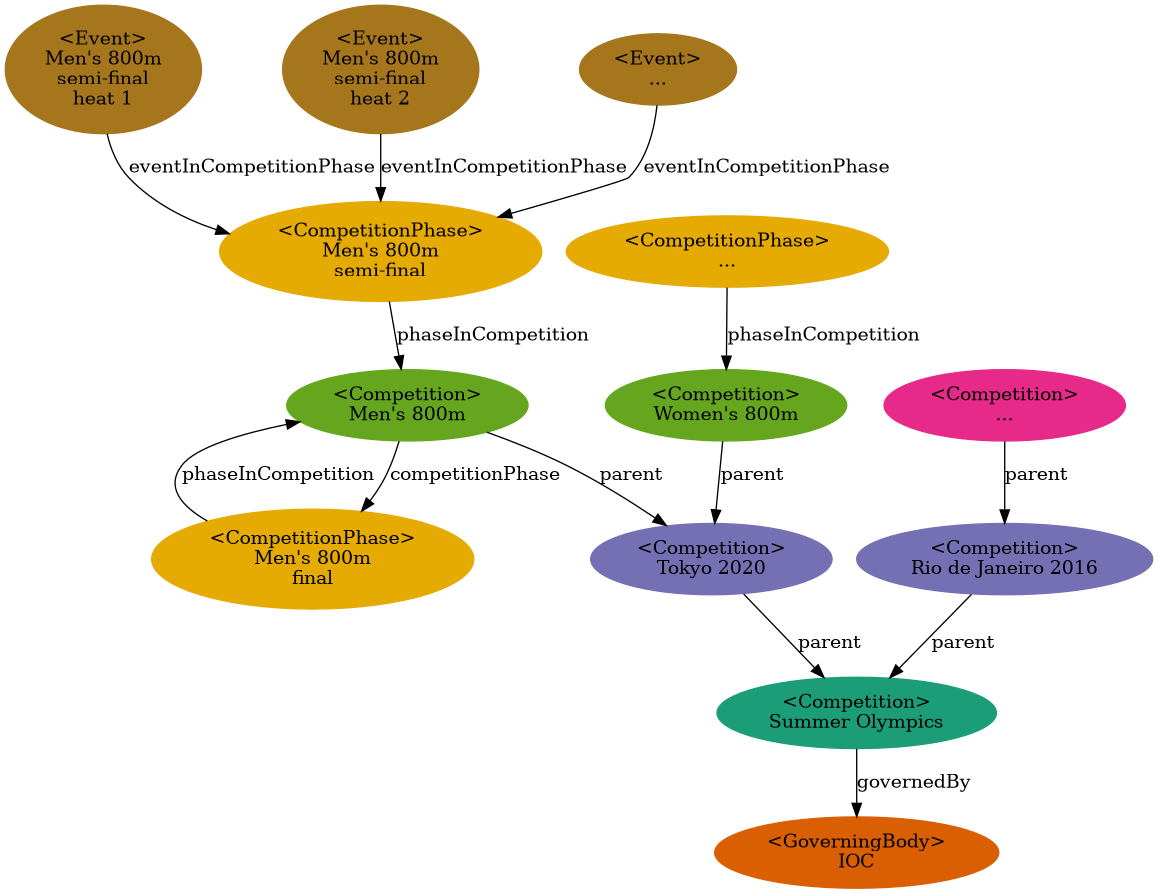 @startuml
digraph regexp {
 # docs and examples at https://graphviz.org/Gallery/directed/
 node [colorscheme=dark27 style="filled"]
 ioc [label="<GoverningBody>\nIOC" color=2];
 summerolympics [label="<Competition>\nSummer Olympics" style="filled" color=1];
 tokyo [label="<Competition>\nTokyo 2020" color=3];
 rio [label="<Competition>\nRio de Janeiro 2016" color=3];
 rioextra [label="<Competition>\n..." color=4];
 tokyomens800m [label="<Competition>\nMen's 800m" color=5];
 tokyowomens800m [label="<Competition>\nWomen's 800m" color=5];
 tokyowomens800mextra [label="<CompetitionPhase>\n..." color=6];
 tokyomens800msemifinal [label="<CompetitionPhase>\nMen's 800m\nsemi-final" color=6];
 tokyomens800msemifinalheat1 [label="<Event>\nMen's 800m\nsemi-final\nheat 1" color=7];
 tokyomens800msemifinalheat2 [label="<Event>\nMen's 800m\nsemi-final\nheat 2" color=7];
 tokyomens800msemifinalheatx [label="<Event>\n..." color=7];
 tokyomens800mfinal [label="<CompetitionPhase>\nMen's 800m\nfinal" color=6];
 summerolympics -> ioc [label="governedBy"];
 tokyo -> summerolympics [label="parent"];
 rio -> summerolympics [label="parent"];
 rioextra -> rio [label="parent"];
 tokyomens800m -> tokyo [label="parent"];
 tokyowomens800m -> tokyo [label="parent"];
 tokyowomens800mextra -> tokyowomens800m [label="phaseInCompetition"];
 tokyomens800msemifinal -> tokyomens800m [label="phaseInCompetition"];
 tokyomens800m -> tokyomens800mfinal [label="competitionPhase"];
 tokyomens800mfinal -> tokyomens800m [label="phaseInCompetition"];
 tokyomens800msemifinalheat1 -> tokyomens800msemifinal [label="eventInCompetitionPhase"];
 tokyomens800msemifinalheat2 -> tokyomens800msemifinal [label="eventInCompetitionPhase"];
 tokyomens800msemifinalheatx -> tokyomens800msemifinal [label="eventInCompetitionPhase"];
}
@enduml
